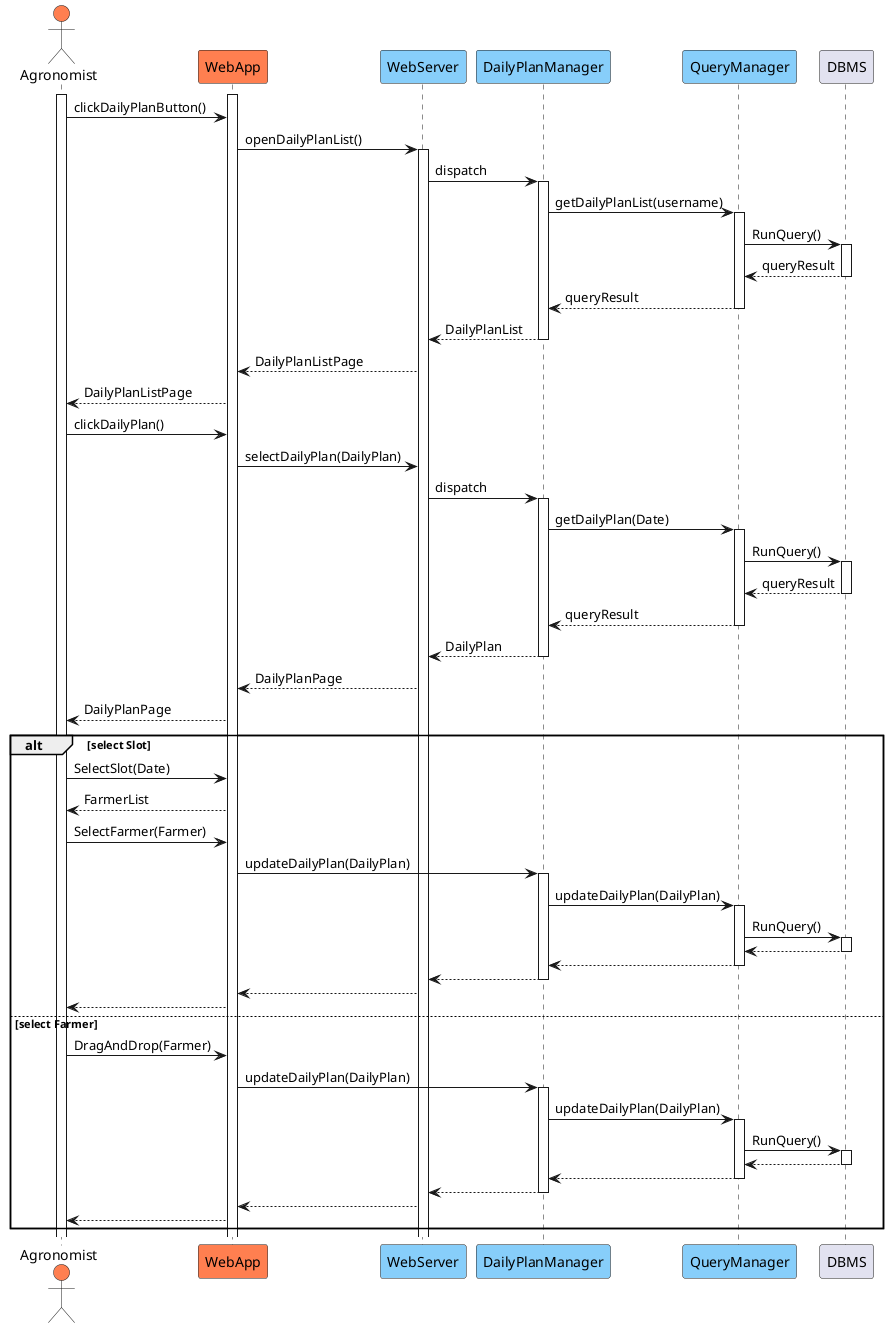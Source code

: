 @startuml
'skinparam style strictuml
'skinparam monochrome true
skinparam actorStyle awsome

actor Agronomist #Coral
participant WebApp #Coral
participant WebServer #LightSkyBlue
'participant UserManager #LightSkyBlue
participant DailyPlanManager #LightSkyBlue
'participant ForumManager #LightSkyBlue
'participant RequestManager #LightSkyBlue
'participant WeatherForecastManager #LightSkyBlue

participant QueryManager #LightSkyBlue
participant DBMS

'participant WeatherForecastService #ADD1B2

Activate Agronomist
Activate WebApp


Agronomist->WebApp: clickDailyPlanButton()

WebApp->WebServer: openDailyPlanList()
Activate WebServer

WebServer->DailyPlanManager: dispatch
Activate DailyPlanManager

DailyPlanManager->QueryManager: getDailyPlanList(username)
Activate QueryManager

QueryManager->DBMS: RunQuery()

Activate DBMS

DBMS-->QueryManager : queryResult

Deactivate DBMS
QueryManager-->DailyPlanManager: queryResult

Deactivate QueryManager

DailyPlanManager-->WebServer: DailyPlanList
Deactivate DailyPlanManager
WebServer-->WebApp:DailyPlanListPage
WebApp-->Agronomist:DailyPlanListPage

Agronomist->WebApp: clickDailyPlan()
WebApp->WebServer: selectDailyPlan(DailyPlan)

WebServer->DailyPlanManager: dispatch
Activate DailyPlanManager

DailyPlanManager->QueryManager: getDailyPlan(Date)
Activate QueryManager

QueryManager->DBMS: RunQuery()

Activate DBMS

DBMS-->QueryManager : queryResult

Deactivate DBMS
QueryManager-->DailyPlanManager: queryResult

Deactivate QueryManager

DailyPlanManager-->WebServer: DailyPlan

Deactivate DailyPlanManager

WebServer-->WebApp: DailyPlanPage

WebApp-->Agronomist: DailyPlanPage

alt select Slot

    Agronomist->WebApp: SelectSlot(Date)

    WebApp-->Agronomist: FarmerList

    Agronomist->WebApp: SelectFarmer(Farmer)

    WebApp->DailyPlanManager: updateDailyPlan(DailyPlan)
    
    Activate DailyPlanManager

    DailyPlanManager->QueryManager: updateDailyPlan(DailyPlan)
    Activate QueryManager

    QueryManager->DBMS: RunQuery()

    Activate DBMS

    DBMS-->QueryManager

    Deactivate DBMS
    QueryManager-->DailyPlanManager

    Deactivate QueryManager

    DailyPlanManager-->WebServer

    Deactivate DailyPlanManager

    WebServer-->WebApp
    WebApp-->Agronomist

else select Farmer

    Agronomist->WebApp: DragAndDrop(Farmer)

    WebApp->DailyPlanManager: updateDailyPlan(DailyPlan)
    
    Activate DailyPlanManager

    DailyPlanManager->QueryManager: updateDailyPlan(DailyPlan)
    Activate QueryManager

    QueryManager->DBMS: RunQuery()

    Activate DBMS

    DBMS-->QueryManager

    Deactivate DBMS
    QueryManager-->DailyPlanManager

    Deactivate QueryManager

    DailyPlanManager-->WebServer

    Deactivate DailyPlanManager

    WebServer-->WebApp
    WebApp-->Agronomist


end














@enduml